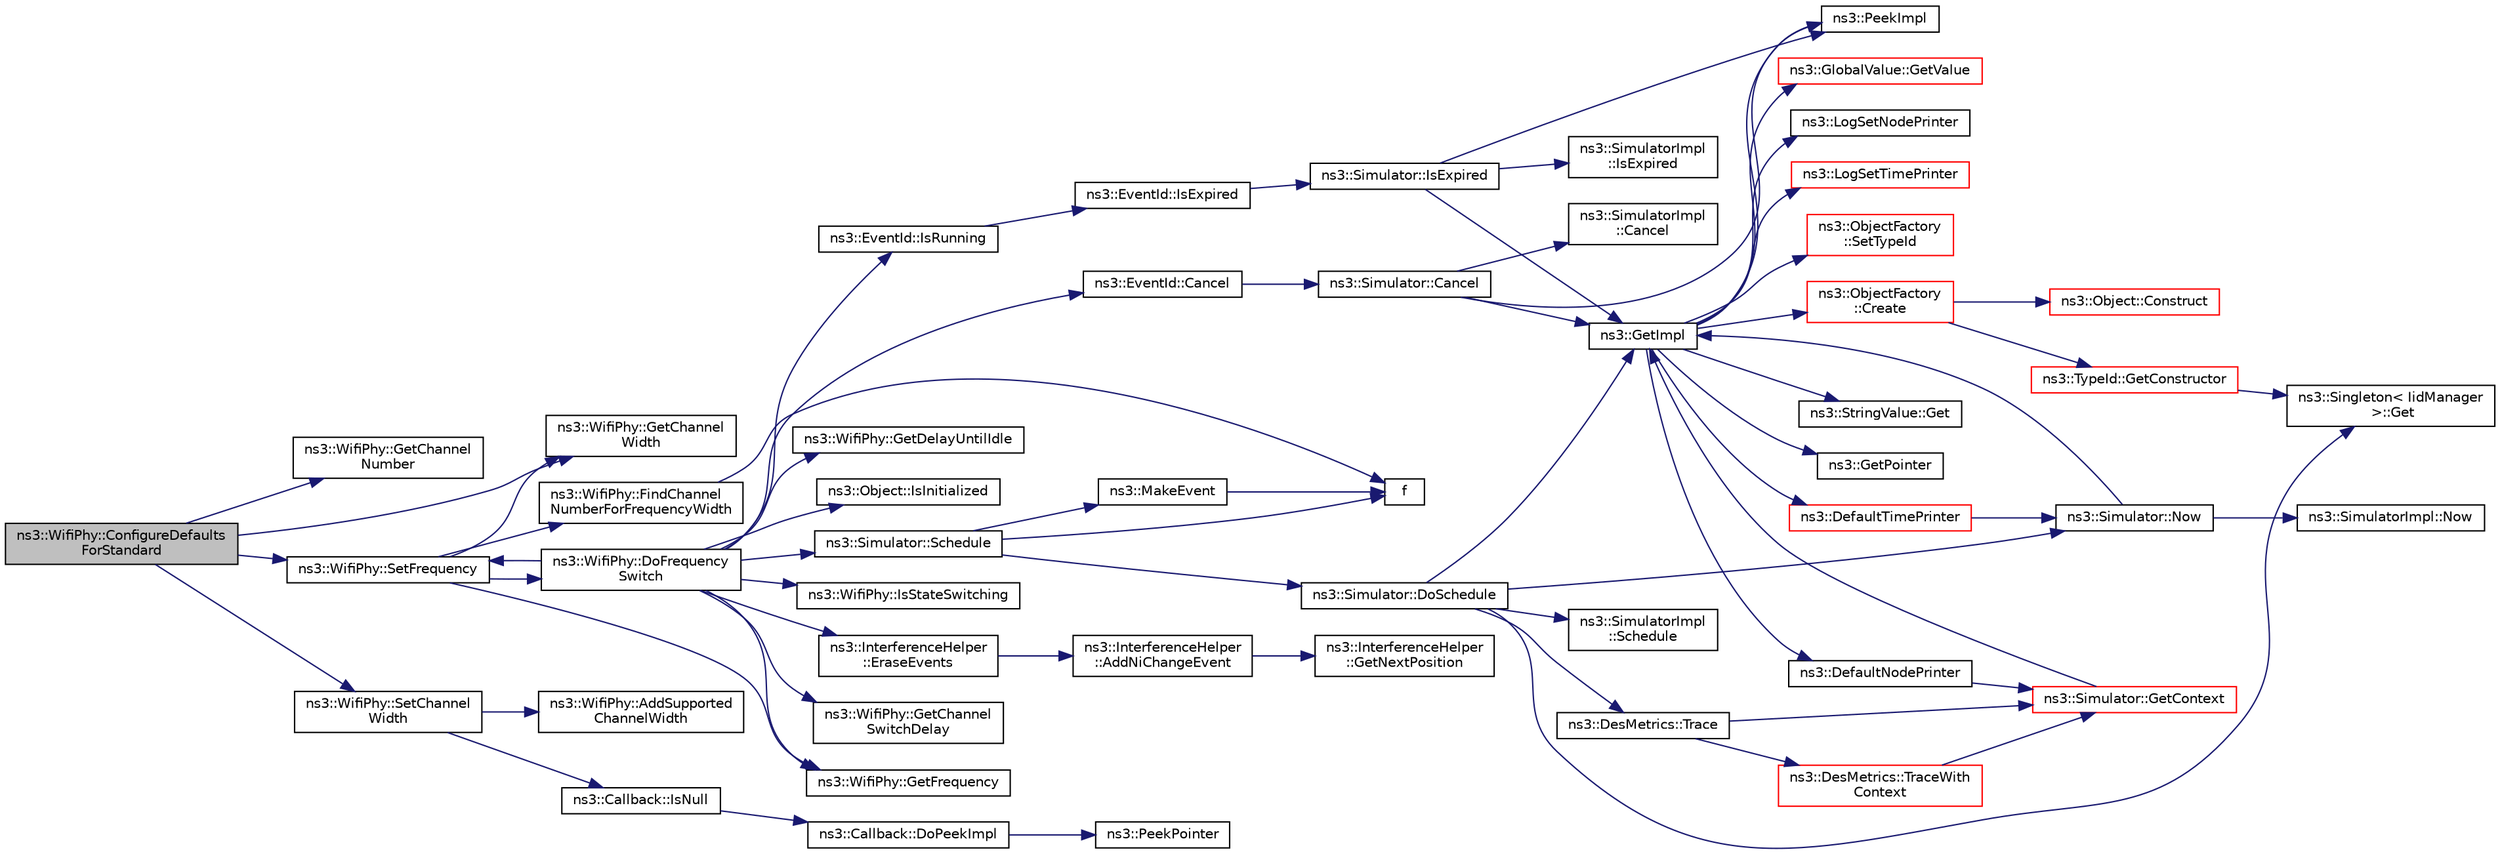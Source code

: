 digraph "ns3::WifiPhy::ConfigureDefaultsForStandard"
{
 // LATEX_PDF_SIZE
  edge [fontname="Helvetica",fontsize="10",labelfontname="Helvetica",labelfontsize="10"];
  node [fontname="Helvetica",fontsize="10",shape=record];
  rankdir="LR";
  Node1 [label="ns3::WifiPhy::ConfigureDefaults\lForStandard",height=0.2,width=0.4,color="black", fillcolor="grey75", style="filled", fontcolor="black",tooltip="Configure the PHY-level parameters for different Wi-Fi standard."];
  Node1 -> Node2 [color="midnightblue",fontsize="10",style="solid",fontname="Helvetica"];
  Node2 [label="ns3::WifiPhy::GetChannel\lNumber",height=0.2,width=0.4,color="black", fillcolor="white", style="filled",URL="$classns3_1_1_wifi_phy.html#a0fff908934055690c5774ef0890bb239",tooltip="Return current channel number."];
  Node1 -> Node3 [color="midnightblue",fontsize="10",style="solid",fontname="Helvetica"];
  Node3 [label="ns3::WifiPhy::GetChannel\lWidth",height=0.2,width=0.4,color="black", fillcolor="white", style="filled",URL="$classns3_1_1_wifi_phy.html#af55a96fc67e724abd99aeaeab826187f",tooltip=" "];
  Node1 -> Node4 [color="midnightblue",fontsize="10",style="solid",fontname="Helvetica"];
  Node4 [label="ns3::WifiPhy::SetChannel\lWidth",height=0.2,width=0.4,color="black", fillcolor="white", style="filled",URL="$classns3_1_1_wifi_phy.html#a84cca013904983c064faff606ddc80a9",tooltip=" "];
  Node4 -> Node5 [color="midnightblue",fontsize="10",style="solid",fontname="Helvetica"];
  Node5 [label="ns3::WifiPhy::AddSupported\lChannelWidth",height=0.2,width=0.4,color="black", fillcolor="white", style="filled",URL="$classns3_1_1_wifi_phy.html#adee4a10e843ac021862acb1893436258",tooltip=" "];
  Node4 -> Node6 [color="midnightblue",fontsize="10",style="solid",fontname="Helvetica"];
  Node6 [label="ns3::Callback::IsNull",height=0.2,width=0.4,color="black", fillcolor="white", style="filled",URL="$classns3_1_1_callback.html#a42eb007ca42c35b96daa497d6d42d5f2",tooltip="Check for null implementation."];
  Node6 -> Node7 [color="midnightblue",fontsize="10",style="solid",fontname="Helvetica"];
  Node7 [label="ns3::Callback::DoPeekImpl",height=0.2,width=0.4,color="black", fillcolor="white", style="filled",URL="$classns3_1_1_callback.html#a82de10d58e899c61aec3867f9b1f2f33",tooltip=" "];
  Node7 -> Node8 [color="midnightblue",fontsize="10",style="solid",fontname="Helvetica"];
  Node8 [label="ns3::PeekPointer",height=0.2,width=0.4,color="black", fillcolor="white", style="filled",URL="$namespacens3.html#af2a7557fe9afdd98d8f6f8f6e412cf5a",tooltip=" "];
  Node1 -> Node9 [color="midnightblue",fontsize="10",style="solid",fontname="Helvetica"];
  Node9 [label="ns3::WifiPhy::SetFrequency",height=0.2,width=0.4,color="black", fillcolor="white", style="filled",URL="$classns3_1_1_wifi_phy.html#afecd69b20631e112aa863dbed4c4bd22",tooltip=" "];
  Node9 -> Node10 [color="midnightblue",fontsize="10",style="solid",fontname="Helvetica"];
  Node10 [label="ns3::WifiPhy::DoFrequency\lSwitch",height=0.2,width=0.4,color="black", fillcolor="white", style="filled",URL="$classns3_1_1_wifi_phy.html#ac70ec2cac73c12260f7d788422e27197",tooltip="The default implementation does nothing and returns true."];
  Node10 -> Node11 [color="midnightblue",fontsize="10",style="solid",fontname="Helvetica"];
  Node11 [label="ns3::EventId::Cancel",height=0.2,width=0.4,color="black", fillcolor="white", style="filled",URL="$classns3_1_1_event_id.html#a993ae94e48e014e1afd47edb16db7a11",tooltip="This method is syntactic sugar for the ns3::Simulator::Cancel method."];
  Node11 -> Node12 [color="midnightblue",fontsize="10",style="solid",fontname="Helvetica"];
  Node12 [label="ns3::Simulator::Cancel",height=0.2,width=0.4,color="black", fillcolor="white", style="filled",URL="$classns3_1_1_simulator.html#a1b903a62d6117ef28f7ba3c6500689bf",tooltip="Set the cancel bit on this event: the event's associated function will not be invoked when it expires..."];
  Node12 -> Node13 [color="midnightblue",fontsize="10",style="solid",fontname="Helvetica"];
  Node13 [label="ns3::SimulatorImpl\l::Cancel",height=0.2,width=0.4,color="black", fillcolor="white", style="filled",URL="$classns3_1_1_simulator_impl.html#ad117e616c99c915ddac6267a74804807",tooltip="Set the cancel bit on this event: the event's associated function will not be invoked when it expires..."];
  Node12 -> Node14 [color="midnightblue",fontsize="10",style="solid",fontname="Helvetica"];
  Node14 [label="ns3::GetImpl",height=0.2,width=0.4,color="black", fillcolor="white", style="filled",URL="$group__simulator.html#ga42eb4eddad41528d4d99794a3dae3fd0",tooltip="Get the SimulatorImpl singleton."];
  Node14 -> Node15 [color="midnightblue",fontsize="10",style="solid",fontname="Helvetica"];
  Node15 [label="ns3::ObjectFactory\l::Create",height=0.2,width=0.4,color="red", fillcolor="white", style="filled",URL="$classns3_1_1_object_factory.html#a52eda277f4aaab54266134ba48102ad7",tooltip="Create an Object instance of the configured TypeId."];
  Node15 -> Node16 [color="midnightblue",fontsize="10",style="solid",fontname="Helvetica"];
  Node16 [label="ns3::Object::Construct",height=0.2,width=0.4,color="red", fillcolor="white", style="filled",URL="$classns3_1_1_object.html#a636e8411dc5228771f45c9b805d348fa",tooltip="Initialize all member variables registered as Attributes of this TypeId."];
  Node15 -> Node40 [color="midnightblue",fontsize="10",style="solid",fontname="Helvetica"];
  Node40 [label="ns3::TypeId::GetConstructor",height=0.2,width=0.4,color="red", fillcolor="white", style="filled",URL="$classns3_1_1_type_id.html#a66b2628edf921fc88945ec8a8f3a1683",tooltip="Get the constructor callback."];
  Node40 -> Node21 [color="midnightblue",fontsize="10",style="solid",fontname="Helvetica"];
  Node21 [label="ns3::Singleton\< IidManager\l \>::Get",height=0.2,width=0.4,color="black", fillcolor="white", style="filled",URL="$classns3_1_1_singleton.html#a80a2cd3c25a27ea72add7a9f7a141ffa",tooltip="Get a pointer to the singleton instance."];
  Node14 -> Node45 [color="midnightblue",fontsize="10",style="solid",fontname="Helvetica"];
  Node45 [label="ns3::DefaultNodePrinter",height=0.2,width=0.4,color="black", fillcolor="white", style="filled",URL="$group__logging.html#gac4c06cbbed12229d85991ced145f6be2",tooltip="Default node id printer implementation."];
  Node45 -> Node46 [color="midnightblue",fontsize="10",style="solid",fontname="Helvetica"];
  Node46 [label="ns3::Simulator::GetContext",height=0.2,width=0.4,color="red", fillcolor="white", style="filled",URL="$classns3_1_1_simulator.html#a8514b74ee2c42916b351b33c4a963bb0",tooltip="Get the current simulation context."];
  Node46 -> Node14 [color="midnightblue",fontsize="10",style="solid",fontname="Helvetica"];
  Node14 -> Node48 [color="midnightblue",fontsize="10",style="solid",fontname="Helvetica"];
  Node48 [label="ns3::DefaultTimePrinter",height=0.2,width=0.4,color="red", fillcolor="white", style="filled",URL="$namespacens3.html#ae01c3c7786b644dfb8a0bb8f1201b269",tooltip="Default Time printer."];
  Node48 -> Node51 [color="midnightblue",fontsize="10",style="solid",fontname="Helvetica"];
  Node51 [label="ns3::Simulator::Now",height=0.2,width=0.4,color="black", fillcolor="white", style="filled",URL="$classns3_1_1_simulator.html#ac3178fa975b419f7875e7105be122800",tooltip="Return the current simulation virtual time."];
  Node51 -> Node14 [color="midnightblue",fontsize="10",style="solid",fontname="Helvetica"];
  Node51 -> Node52 [color="midnightblue",fontsize="10",style="solid",fontname="Helvetica"];
  Node52 [label="ns3::SimulatorImpl::Now",height=0.2,width=0.4,color="black", fillcolor="white", style="filled",URL="$classns3_1_1_simulator_impl.html#aa516c50060846adc6fd316e83ef0797c",tooltip="Return the current simulation virtual time."];
  Node14 -> Node53 [color="midnightblue",fontsize="10",style="solid",fontname="Helvetica"];
  Node53 [label="ns3::StringValue::Get",height=0.2,width=0.4,color="black", fillcolor="white", style="filled",URL="$classns3_1_1_string_value.html#a6f208c2778fe1c7882e5cb429b8326ae",tooltip=" "];
  Node14 -> Node54 [color="midnightblue",fontsize="10",style="solid",fontname="Helvetica"];
  Node54 [label="ns3::GetPointer",height=0.2,width=0.4,color="black", fillcolor="white", style="filled",URL="$namespacens3.html#ab4e173cdfd43d17c1a40d5348510a670",tooltip=" "];
  Node14 -> Node55 [color="midnightblue",fontsize="10",style="solid",fontname="Helvetica"];
  Node55 [label="ns3::GlobalValue::GetValue",height=0.2,width=0.4,color="red", fillcolor="white", style="filled",URL="$classns3_1_1_global_value.html#a48a99242193fb69609a17332733e8600",tooltip="Get the value."];
  Node14 -> Node57 [color="midnightblue",fontsize="10",style="solid",fontname="Helvetica"];
  Node57 [label="ns3::LogSetNodePrinter",height=0.2,width=0.4,color="black", fillcolor="white", style="filled",URL="$namespacens3.html#aebac73305345f2e2803fdeb102a7705e",tooltip="Set the LogNodePrinter function to be used to prepend log messages with the node id."];
  Node14 -> Node58 [color="midnightblue",fontsize="10",style="solid",fontname="Helvetica"];
  Node58 [label="ns3::LogSetTimePrinter",height=0.2,width=0.4,color="red", fillcolor="white", style="filled",URL="$namespacens3.html#a46cd76678f7da29799d1b41994e12ec1",tooltip="Set the TimePrinter function to be used to prepend log messages with the simulation time."];
  Node14 -> Node63 [color="midnightblue",fontsize="10",style="solid",fontname="Helvetica"];
  Node63 [label="ns3::PeekImpl",height=0.2,width=0.4,color="black", fillcolor="white", style="filled",URL="$group__simulator.html#ga233c5c38de117e4e4a5a9cd168694792",tooltip="Get the static SimulatorImpl instance."];
  Node14 -> Node64 [color="midnightblue",fontsize="10",style="solid",fontname="Helvetica"];
  Node64 [label="ns3::ObjectFactory\l::SetTypeId",height=0.2,width=0.4,color="red", fillcolor="white", style="filled",URL="$classns3_1_1_object_factory.html#a77dcd099064038a1eb7a6b8251229ec3",tooltip="Set the TypeId of the Objects to be created by this factory."];
  Node12 -> Node63 [color="midnightblue",fontsize="10",style="solid",fontname="Helvetica"];
  Node10 -> Node65 [color="midnightblue",fontsize="10",style="solid",fontname="Helvetica"];
  Node65 [label="ns3::InterferenceHelper\l::EraseEvents",height=0.2,width=0.4,color="black", fillcolor="white", style="filled",URL="$classns3_1_1_interference_helper.html#a30aa5b4b44ef28dd034c124b32dd8ed1",tooltip="Erase all events."];
  Node65 -> Node66 [color="midnightblue",fontsize="10",style="solid",fontname="Helvetica"];
  Node66 [label="ns3::InterferenceHelper\l::AddNiChangeEvent",height=0.2,width=0.4,color="black", fillcolor="white", style="filled",URL="$classns3_1_1_interference_helper.html#a24e1e369f66ac3a1d5d1548b7ae89e5e",tooltip="Add NiChange to the list at the appropriate position and return the iterator of the new event."];
  Node66 -> Node67 [color="midnightblue",fontsize="10",style="solid",fontname="Helvetica"];
  Node67 [label="ns3::InterferenceHelper\l::GetNextPosition",height=0.2,width=0.4,color="black", fillcolor="white", style="filled",URL="$classns3_1_1_interference_helper.html#a6cc97e5a6692efe87ce8d9f88a5be3f9",tooltip="Returns an iterator to the first NiChange that is later than moment."];
  Node10 -> Node68 [color="midnightblue",fontsize="10",style="solid",fontname="Helvetica"];
  Node68 [label="ns3::WifiPhy::GetChannel\lSwitchDelay",height=0.2,width=0.4,color="black", fillcolor="white", style="filled",URL="$classns3_1_1_wifi_phy.html#a7318107eb636a74fdfce0c5e0a122483",tooltip=" "];
  Node10 -> Node69 [color="midnightblue",fontsize="10",style="solid",fontname="Helvetica"];
  Node69 [label="ns3::WifiPhy::GetDelayUntilIdle",height=0.2,width=0.4,color="black", fillcolor="white", style="filled",URL="$classns3_1_1_wifi_phy.html#aa02ed143ca902af230b9e177ed0d7603",tooltip=" "];
  Node10 -> Node70 [color="midnightblue",fontsize="10",style="solid",fontname="Helvetica"];
  Node70 [label="ns3::WifiPhy::GetFrequency",height=0.2,width=0.4,color="black", fillcolor="white", style="filled",URL="$classns3_1_1_wifi_phy.html#afca470e272ec5c3126da63c0a6102f4c",tooltip=" "];
  Node10 -> Node71 [color="midnightblue",fontsize="10",style="solid",fontname="Helvetica"];
  Node71 [label="ns3::Object::IsInitialized",height=0.2,width=0.4,color="black", fillcolor="white", style="filled",URL="$classns3_1_1_object.html#a400267b4552078896863287d3aaad53f",tooltip="Check if the object has been initialized."];
  Node10 -> Node72 [color="midnightblue",fontsize="10",style="solid",fontname="Helvetica"];
  Node72 [label="ns3::EventId::IsRunning",height=0.2,width=0.4,color="black", fillcolor="white", style="filled",URL="$classns3_1_1_event_id.html#a8b41e6f8c54db6bede8a7dcaf917074a",tooltip="This method is syntactic sugar for !IsExpired()."];
  Node72 -> Node73 [color="midnightblue",fontsize="10",style="solid",fontname="Helvetica"];
  Node73 [label="ns3::EventId::IsExpired",height=0.2,width=0.4,color="black", fillcolor="white", style="filled",URL="$classns3_1_1_event_id.html#acc25141054209b1a286a5471a51bd0c0",tooltip="This method is syntactic sugar for the ns3::Simulator::IsExpired method."];
  Node73 -> Node74 [color="midnightblue",fontsize="10",style="solid",fontname="Helvetica"];
  Node74 [label="ns3::Simulator::IsExpired",height=0.2,width=0.4,color="black", fillcolor="white", style="filled",URL="$classns3_1_1_simulator.html#a83ac8425c319a29b64f6d3b2ffc61e9c",tooltip="Check if an event has already run or been cancelled."];
  Node74 -> Node14 [color="midnightblue",fontsize="10",style="solid",fontname="Helvetica"];
  Node74 -> Node75 [color="midnightblue",fontsize="10",style="solid",fontname="Helvetica"];
  Node75 [label="ns3::SimulatorImpl\l::IsExpired",height=0.2,width=0.4,color="black", fillcolor="white", style="filled",URL="$classns3_1_1_simulator_impl.html#a4b01ac397f5ce86997e9caec087f63d2",tooltip="Check if an event has already run or been cancelled."];
  Node74 -> Node63 [color="midnightblue",fontsize="10",style="solid",fontname="Helvetica"];
  Node10 -> Node76 [color="midnightblue",fontsize="10",style="solid",fontname="Helvetica"];
  Node76 [label="ns3::WifiPhy::IsStateSwitching",height=0.2,width=0.4,color="black", fillcolor="white", style="filled",URL="$classns3_1_1_wifi_phy.html#ac6cf5ab9c5dd429abd701dc749a361d5",tooltip=" "];
  Node10 -> Node77 [color="midnightblue",fontsize="10",style="solid",fontname="Helvetica"];
  Node77 [label="ns3::Simulator::Schedule",height=0.2,width=0.4,color="black", fillcolor="white", style="filled",URL="$classns3_1_1_simulator.html#a3da7d28335c8ac0e3e86781f766df241",tooltip="Schedule an event to expire after delay."];
  Node77 -> Node78 [color="midnightblue",fontsize="10",style="solid",fontname="Helvetica"];
  Node78 [label="ns3::Simulator::DoSchedule",height=0.2,width=0.4,color="black", fillcolor="white", style="filled",URL="$classns3_1_1_simulator.html#a47af23973938819bdc89cb2807e09ed5",tooltip="Implementation of the various Schedule methods."];
  Node78 -> Node21 [color="midnightblue",fontsize="10",style="solid",fontname="Helvetica"];
  Node78 -> Node14 [color="midnightblue",fontsize="10",style="solid",fontname="Helvetica"];
  Node78 -> Node51 [color="midnightblue",fontsize="10",style="solid",fontname="Helvetica"];
  Node78 -> Node79 [color="midnightblue",fontsize="10",style="solid",fontname="Helvetica"];
  Node79 [label="ns3::SimulatorImpl\l::Schedule",height=0.2,width=0.4,color="black", fillcolor="white", style="filled",URL="$classns3_1_1_simulator_impl.html#a24eac97ca7dc0e64162e3596064cfb5c",tooltip="Schedule a future event execution (in the same context)."];
  Node78 -> Node80 [color="midnightblue",fontsize="10",style="solid",fontname="Helvetica"];
  Node80 [label="ns3::DesMetrics::Trace",height=0.2,width=0.4,color="black", fillcolor="white", style="filled",URL="$classns3_1_1_des_metrics.html#ab7c6c097412d0398affbc9f8d2643160",tooltip="Trace an event to self at the time it is scheduled."];
  Node80 -> Node46 [color="midnightblue",fontsize="10",style="solid",fontname="Helvetica"];
  Node80 -> Node81 [color="midnightblue",fontsize="10",style="solid",fontname="Helvetica"];
  Node81 [label="ns3::DesMetrics::TraceWith\lContext",height=0.2,width=0.4,color="red", fillcolor="white", style="filled",URL="$classns3_1_1_des_metrics.html#abc404d9eee92f4e8fd67f5d200490ed6",tooltip="Trace an event (with context) at the time it is scheduled."];
  Node81 -> Node46 [color="midnightblue",fontsize="10",style="solid",fontname="Helvetica"];
  Node77 -> Node87 [color="midnightblue",fontsize="10",style="solid",fontname="Helvetica"];
  Node87 [label="f",height=0.2,width=0.4,color="black", fillcolor="white", style="filled",URL="$80211b_8c.html#ae7ffc1a8f84fa47a0812b2f2b9627132",tooltip=" "];
  Node77 -> Node88 [color="midnightblue",fontsize="10",style="solid",fontname="Helvetica"];
  Node88 [label="ns3::MakeEvent",height=0.2,width=0.4,color="black", fillcolor="white", style="filled",URL="$group__makeeventfnptr.html#ga289a28a2497c18a9bd299e5e2014094b",tooltip="Make an EventImpl from a function pointer taking varying numbers of arguments."];
  Node88 -> Node87 [color="midnightblue",fontsize="10",style="solid",fontname="Helvetica"];
  Node10 -> Node9 [color="midnightblue",fontsize="10",style="solid",fontname="Helvetica"];
  Node9 -> Node89 [color="midnightblue",fontsize="10",style="solid",fontname="Helvetica"];
  Node89 [label="ns3::WifiPhy::FindChannel\lNumberForFrequencyWidth",height=0.2,width=0.4,color="black", fillcolor="white", style="filled",URL="$classns3_1_1_wifi_phy.html#a0dcf2030ec8239e1427460d09e6a3c3a",tooltip="Look for channel number matching the frequency and width."];
  Node89 -> Node87 [color="midnightblue",fontsize="10",style="solid",fontname="Helvetica"];
  Node9 -> Node3 [color="midnightblue",fontsize="10",style="solid",fontname="Helvetica"];
  Node9 -> Node70 [color="midnightblue",fontsize="10",style="solid",fontname="Helvetica"];
}
